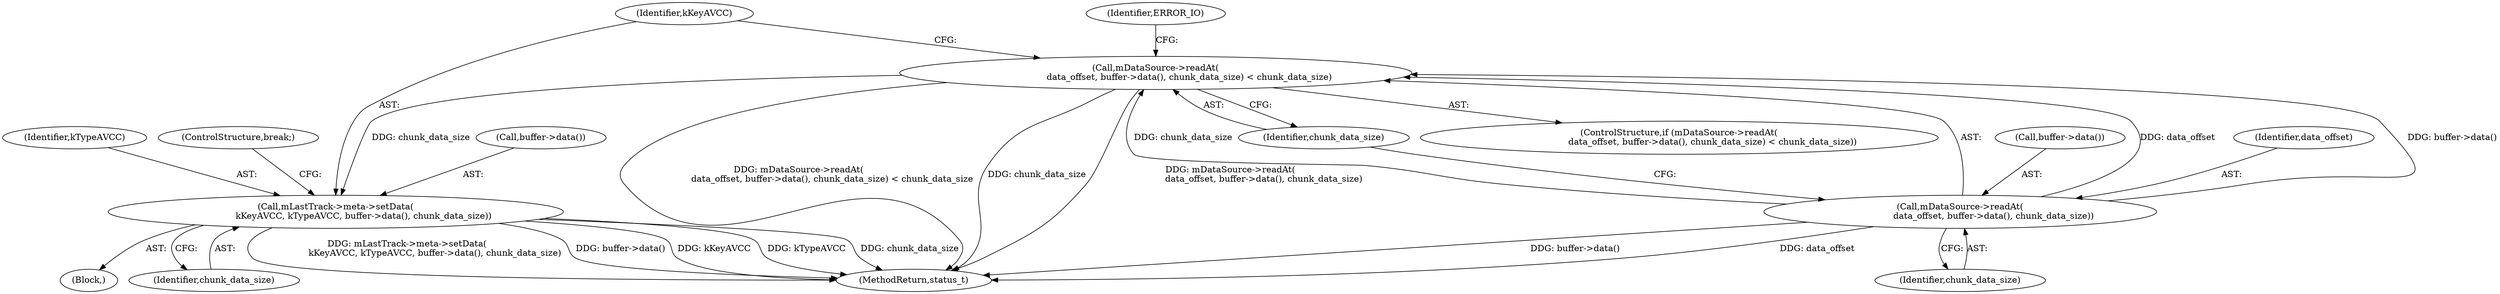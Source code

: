 digraph "0_Android_2674a7218eaa3c87f2ee26d26da5b9170e10f859@API" {
"1002147" [label="(Call,mDataSource->readAt(\n                        data_offset, buffer->data(), chunk_data_size) < chunk_data_size)"];
"1002148" [label="(Call,mDataSource->readAt(\n                        data_offset, buffer->data(), chunk_data_size))"];
"1002156" [label="(Call,mLastTrack->meta->setData(\n                    kKeyAVCC, kTypeAVCC, buffer->data(), chunk_data_size))"];
"1002150" [label="(Call,buffer->data())"];
"1002157" [label="(Identifier,kKeyAVCC)"];
"1002156" [label="(Call,mLastTrack->meta->setData(\n                    kKeyAVCC, kTypeAVCC, buffer->data(), chunk_data_size))"];
"1002159" [label="(Call,buffer->data())"];
"1002136" [label="(Block,)"];
"1002146" [label="(ControlStructure,if (mDataSource->readAt(\n                        data_offset, buffer->data(), chunk_data_size) < chunk_data_size))"];
"1002158" [label="(Identifier,kTypeAVCC)"];
"1002147" [label="(Call,mDataSource->readAt(\n                        data_offset, buffer->data(), chunk_data_size) < chunk_data_size)"];
"1002155" [label="(Identifier,ERROR_IO)"];
"1002148" [label="(Call,mDataSource->readAt(\n                        data_offset, buffer->data(), chunk_data_size))"];
"1002151" [label="(Identifier,chunk_data_size)"];
"1002152" [label="(Identifier,chunk_data_size)"];
"1002149" [label="(Identifier,data_offset)"];
"1002161" [label="(ControlStructure,break;)"];
"1002927" [label="(MethodReturn,status_t)"];
"1002160" [label="(Identifier,chunk_data_size)"];
"1002147" -> "1002146"  [label="AST: "];
"1002147" -> "1002152"  [label="CFG: "];
"1002148" -> "1002147"  [label="AST: "];
"1002152" -> "1002147"  [label="AST: "];
"1002155" -> "1002147"  [label="CFG: "];
"1002157" -> "1002147"  [label="CFG: "];
"1002147" -> "1002927"  [label="DDG: mDataSource->readAt(\n                        data_offset, buffer->data(), chunk_data_size) < chunk_data_size"];
"1002147" -> "1002927"  [label="DDG: chunk_data_size"];
"1002147" -> "1002927"  [label="DDG: mDataSource->readAt(\n                        data_offset, buffer->data(), chunk_data_size)"];
"1002148" -> "1002147"  [label="DDG: data_offset"];
"1002148" -> "1002147"  [label="DDG: buffer->data()"];
"1002148" -> "1002147"  [label="DDG: chunk_data_size"];
"1002147" -> "1002156"  [label="DDG: chunk_data_size"];
"1002148" -> "1002151"  [label="CFG: "];
"1002149" -> "1002148"  [label="AST: "];
"1002150" -> "1002148"  [label="AST: "];
"1002151" -> "1002148"  [label="AST: "];
"1002152" -> "1002148"  [label="CFG: "];
"1002148" -> "1002927"  [label="DDG: buffer->data()"];
"1002148" -> "1002927"  [label="DDG: data_offset"];
"1002156" -> "1002136"  [label="AST: "];
"1002156" -> "1002160"  [label="CFG: "];
"1002157" -> "1002156"  [label="AST: "];
"1002158" -> "1002156"  [label="AST: "];
"1002159" -> "1002156"  [label="AST: "];
"1002160" -> "1002156"  [label="AST: "];
"1002161" -> "1002156"  [label="CFG: "];
"1002156" -> "1002927"  [label="DDG: kTypeAVCC"];
"1002156" -> "1002927"  [label="DDG: chunk_data_size"];
"1002156" -> "1002927"  [label="DDG: mLastTrack->meta->setData(\n                    kKeyAVCC, kTypeAVCC, buffer->data(), chunk_data_size)"];
"1002156" -> "1002927"  [label="DDG: buffer->data()"];
"1002156" -> "1002927"  [label="DDG: kKeyAVCC"];
}
